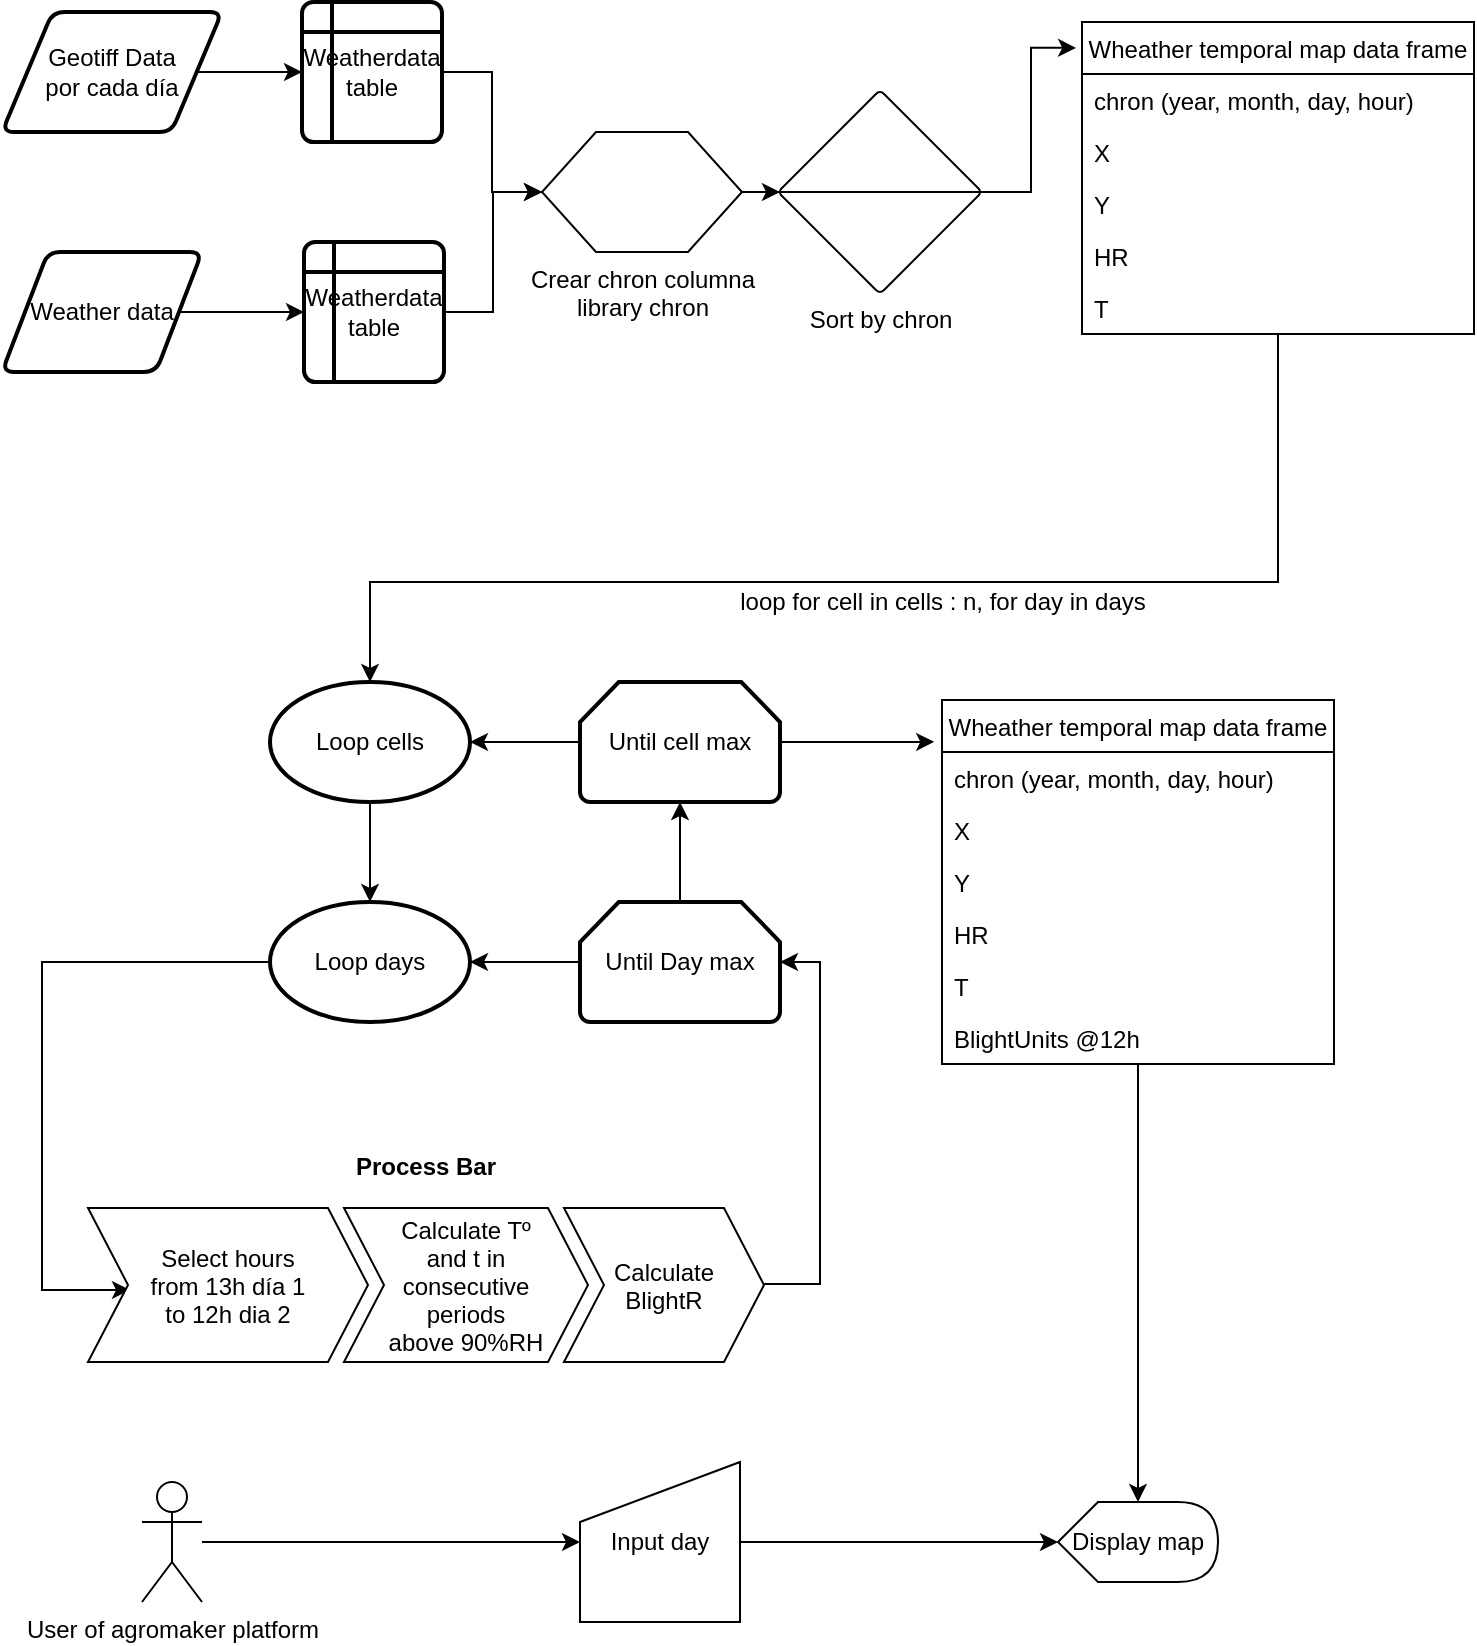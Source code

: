 <mxfile version="12.9.6" type="github">
  <diagram id="Jp8tda-DwW-DgcWddvx5" name="Page-1">
    <mxGraphModel dx="1115" dy="773" grid="1" gridSize="10" guides="1" tooltips="1" connect="1" arrows="1" fold="1" page="1" pageScale="1" pageWidth="827" pageHeight="1169" math="0" shadow="0">
      <root>
        <mxCell id="0" />
        <mxCell id="1" parent="0" />
        <mxCell id="RNud2RT-OnFLoZX_OF3f-1" value="Weather data" style="shape=parallelogram;html=1;strokeWidth=2;perimeter=parallelogramPerimeter;whiteSpace=wrap;rounded=1;arcSize=12;size=0.23;" parent="1" vertex="1">
          <mxGeometry x="50" y="155" width="100" height="60" as="geometry" />
        </mxCell>
        <mxCell id="RNud2RT-OnFLoZX_OF3f-11" style="edgeStyle=orthogonalEdgeStyle;rounded=0;orthogonalLoop=1;jettySize=auto;html=1;" parent="1" source="RNud2RT-OnFLoZX_OF3f-2" target="RNud2RT-OnFLoZX_OF3f-7" edge="1">
          <mxGeometry relative="1" as="geometry" />
        </mxCell>
        <mxCell id="RNud2RT-OnFLoZX_OF3f-2" value="Weatherdata table" style="shape=internalStorage;whiteSpace=wrap;html=1;dx=15;dy=15;rounded=1;arcSize=8;strokeWidth=2;" parent="1" vertex="1">
          <mxGeometry x="201" y="150" width="70" height="70" as="geometry" />
        </mxCell>
        <mxCell id="RNud2RT-OnFLoZX_OF3f-3" value="" style="endArrow=classic;html=1;entryX=0;entryY=0.5;entryDx=0;entryDy=0;" parent="1" source="RNud2RT-OnFLoZX_OF3f-1" target="RNud2RT-OnFLoZX_OF3f-2" edge="1">
          <mxGeometry width="50" height="50" relative="1" as="geometry">
            <mxPoint x="360" y="495" as="sourcePoint" />
            <mxPoint x="410" y="445" as="targetPoint" />
          </mxGeometry>
        </mxCell>
        <mxCell id="RNud2RT-OnFLoZX_OF3f-27" style="edgeStyle=orthogonalEdgeStyle;rounded=0;orthogonalLoop=1;jettySize=auto;html=1;entryX=0.5;entryY=0;entryDx=0;entryDy=0;entryPerimeter=0;exitX=0.5;exitY=1;exitDx=0;exitDy=0;" parent="1" source="RNud2RT-OnFLoZX_OF3f-34" target="RNud2RT-OnFLoZX_OF3f-17" edge="1">
          <mxGeometry relative="1" as="geometry">
            <mxPoint x="717" y="253" as="sourcePoint" />
            <Array as="points">
              <mxPoint x="688" y="263" />
              <mxPoint x="688" y="320" />
              <mxPoint x="234" y="320" />
            </Array>
          </mxGeometry>
        </mxCell>
        <mxCell id="RNud2RT-OnFLoZX_OF3f-12" style="edgeStyle=orthogonalEdgeStyle;rounded=0;orthogonalLoop=1;jettySize=auto;html=1;entryX=0;entryY=0.5;entryDx=0;entryDy=0;entryPerimeter=0;" parent="1" source="RNud2RT-OnFLoZX_OF3f-7" target="RNud2RT-OnFLoZX_OF3f-10" edge="1">
          <mxGeometry relative="1" as="geometry" />
        </mxCell>
        <mxCell id="RNud2RT-OnFLoZX_OF3f-7" value="Crear chron columna &lt;br&gt;library chron" style="verticalLabelPosition=bottom;verticalAlign=top;html=1;shape=hexagon;perimeter=hexagonPerimeter2;arcSize=6;size=0.27;" parent="1" vertex="1">
          <mxGeometry x="320" y="95" width="100" height="60" as="geometry" />
        </mxCell>
        <mxCell id="RNud2RT-OnFLoZX_OF3f-15" style="edgeStyle=orthogonalEdgeStyle;rounded=0;orthogonalLoop=1;jettySize=auto;html=1;exitX=1;exitY=0.5;exitDx=0;exitDy=0;exitPerimeter=0;entryX=-0.015;entryY=0.083;entryDx=0;entryDy=0;entryPerimeter=0;" parent="1" source="RNud2RT-OnFLoZX_OF3f-10" target="RNud2RT-OnFLoZX_OF3f-34" edge="1">
          <mxGeometry relative="1" as="geometry">
            <mxPoint x="631.5" y="250" as="targetPoint" />
          </mxGeometry>
        </mxCell>
        <mxCell id="RNud2RT-OnFLoZX_OF3f-10" value="Sort by chron" style="verticalLabelPosition=bottom;verticalAlign=top;html=1;shape=mxgraph.flowchart.sort;" parent="1" vertex="1">
          <mxGeometry x="439" y="75" width="100" height="100" as="geometry" />
        </mxCell>
        <mxCell id="RNud2RT-OnFLoZX_OF3f-54" style="edgeStyle=orthogonalEdgeStyle;rounded=0;orthogonalLoop=1;jettySize=auto;html=1;entryX=1;entryY=0.5;entryDx=0;entryDy=0;entryPerimeter=0;" parent="1" source="RNud2RT-OnFLoZX_OF3f-16" target="RNud2RT-OnFLoZX_OF3f-17" edge="1">
          <mxGeometry relative="1" as="geometry" />
        </mxCell>
        <mxCell id="RNud2RT-OnFLoZX_OF3f-63" style="edgeStyle=orthogonalEdgeStyle;rounded=0;orthogonalLoop=1;jettySize=auto;html=1;exitX=1;exitY=0.5;exitDx=0;exitDy=0;exitPerimeter=0;entryX=-0.02;entryY=0.115;entryDx=0;entryDy=0;entryPerimeter=0;" parent="1" source="RNud2RT-OnFLoZX_OF3f-16" target="RNud2RT-OnFLoZX_OF3f-56" edge="1">
          <mxGeometry relative="1" as="geometry">
            <mxPoint x="520" y="400" as="targetPoint" />
          </mxGeometry>
        </mxCell>
        <mxCell id="RNud2RT-OnFLoZX_OF3f-16" value="Until cell max" style="strokeWidth=2;html=1;shape=mxgraph.flowchart.loop_limit;whiteSpace=wrap;" parent="1" vertex="1">
          <mxGeometry x="339" y="370" width="100" height="60" as="geometry" />
        </mxCell>
        <mxCell id="RNud2RT-OnFLoZX_OF3f-45" style="edgeStyle=orthogonalEdgeStyle;rounded=0;orthogonalLoop=1;jettySize=auto;html=1;exitX=0.5;exitY=1;exitDx=0;exitDy=0;exitPerimeter=0;entryX=0.5;entryY=0;entryDx=0;entryDy=0;entryPerimeter=0;" parent="1" source="RNud2RT-OnFLoZX_OF3f-17" target="RNud2RT-OnFLoZX_OF3f-44" edge="1">
          <mxGeometry relative="1" as="geometry" />
        </mxCell>
        <mxCell id="RNud2RT-OnFLoZX_OF3f-17" value="Loop cells" style="strokeWidth=2;html=1;shape=mxgraph.flowchart.start_1;whiteSpace=wrap;" parent="1" vertex="1">
          <mxGeometry x="184" y="370" width="100" height="60" as="geometry" />
        </mxCell>
        <mxCell id="RNud2RT-OnFLoZX_OF3f-28" value="loop for cell in cells : n, for day in days" style="text;html=1;align=center;verticalAlign=middle;resizable=0;points=[];autosize=1;" parent="1" vertex="1">
          <mxGeometry x="410" y="320" width="220" height="20" as="geometry" />
        </mxCell>
        <mxCell id="RNud2RT-OnFLoZX_OF3f-30" value="Geotiff Data &lt;br&gt;por cada día" style="shape=parallelogram;html=1;strokeWidth=2;perimeter=parallelogramPerimeter;whiteSpace=wrap;rounded=1;arcSize=12;size=0.23;" parent="1" vertex="1">
          <mxGeometry x="50" y="35" width="110" height="60" as="geometry" />
        </mxCell>
        <mxCell id="RNud2RT-OnFLoZX_OF3f-42" style="edgeStyle=orthogonalEdgeStyle;rounded=0;orthogonalLoop=1;jettySize=auto;html=1;exitX=1;exitY=0.5;exitDx=0;exitDy=0;entryX=0;entryY=0.5;entryDx=0;entryDy=0;" parent="1" source="RNud2RT-OnFLoZX_OF3f-40" target="RNud2RT-OnFLoZX_OF3f-7" edge="1">
          <mxGeometry relative="1" as="geometry" />
        </mxCell>
        <mxCell id="RNud2RT-OnFLoZX_OF3f-40" value="Weatherdata table" style="shape=internalStorage;whiteSpace=wrap;html=1;dx=15;dy=15;rounded=1;arcSize=8;strokeWidth=2;" parent="1" vertex="1">
          <mxGeometry x="200" y="30" width="70" height="70" as="geometry" />
        </mxCell>
        <mxCell id="RNud2RT-OnFLoZX_OF3f-41" value="" style="edgeStyle=orthogonalEdgeStyle;rounded=0;orthogonalLoop=1;jettySize=auto;html=1;entryX=0;entryY=0.5;entryDx=0;entryDy=0;" parent="1" source="RNud2RT-OnFLoZX_OF3f-30" target="RNud2RT-OnFLoZX_OF3f-40" edge="1">
          <mxGeometry relative="1" as="geometry">
            <mxPoint x="147.35" y="65" as="sourcePoint" />
            <mxPoint x="560" y="-20.96" as="targetPoint" />
          </mxGeometry>
        </mxCell>
        <mxCell id="RNud2RT-OnFLoZX_OF3f-52" style="edgeStyle=orthogonalEdgeStyle;rounded=0;orthogonalLoop=1;jettySize=auto;html=1;exitX=0;exitY=0.5;exitDx=0;exitDy=0;exitPerimeter=0;entryX=1;entryY=0.5;entryDx=0;entryDy=0;entryPerimeter=0;" parent="1" source="RNud2RT-OnFLoZX_OF3f-43" target="RNud2RT-OnFLoZX_OF3f-44" edge="1">
          <mxGeometry relative="1" as="geometry" />
        </mxCell>
        <mxCell id="RNud2RT-OnFLoZX_OF3f-43" value="Until Day max" style="strokeWidth=2;html=1;shape=mxgraph.flowchart.loop_limit;whiteSpace=wrap;" parent="1" vertex="1">
          <mxGeometry x="339" y="480" width="100" height="60" as="geometry" />
        </mxCell>
        <mxCell id="RNud2RT-OnFLoZX_OF3f-50" style="edgeStyle=orthogonalEdgeStyle;rounded=0;orthogonalLoop=1;jettySize=auto;html=1;exitX=0;exitY=0.5;exitDx=0;exitDy=0;exitPerimeter=0;entryX=0.15;entryY=0.532;entryDx=0;entryDy=0;entryPerimeter=0;" parent="1" source="RNud2RT-OnFLoZX_OF3f-44" target="RNud2RT-OnFLoZX_OF3f-47" edge="1">
          <mxGeometry relative="1" as="geometry">
            <Array as="points">
              <mxPoint x="70" y="510" />
              <mxPoint x="70" y="674" />
            </Array>
          </mxGeometry>
        </mxCell>
        <mxCell id="RNud2RT-OnFLoZX_OF3f-53" style="edgeStyle=orthogonalEdgeStyle;rounded=0;orthogonalLoop=1;jettySize=auto;html=1;exitX=0.5;exitY=0;exitDx=0;exitDy=0;exitPerimeter=0;entryX=0.5;entryY=1;entryDx=0;entryDy=0;entryPerimeter=0;" parent="1" source="RNud2RT-OnFLoZX_OF3f-43" target="RNud2RT-OnFLoZX_OF3f-16" edge="1">
          <mxGeometry relative="1" as="geometry" />
        </mxCell>
        <mxCell id="RNud2RT-OnFLoZX_OF3f-44" value="Loop days" style="strokeWidth=2;html=1;shape=mxgraph.flowchart.start_1;whiteSpace=wrap;" parent="1" vertex="1">
          <mxGeometry x="184" y="480" width="100" height="60" as="geometry" />
        </mxCell>
        <mxCell id="RNud2RT-OnFLoZX_OF3f-51" style="edgeStyle=orthogonalEdgeStyle;rounded=0;orthogonalLoop=1;jettySize=auto;html=1;entryX=1;entryY=0.5;entryDx=0;entryDy=0;entryPerimeter=0;exitX=0.99;exitY=0.494;exitDx=0;exitDy=0;exitPerimeter=0;" parent="1" source="RNud2RT-OnFLoZX_OF3f-49" target="RNud2RT-OnFLoZX_OF3f-43" edge="1">
          <mxGeometry relative="1" as="geometry" />
        </mxCell>
        <mxCell id="RNud2RT-OnFLoZX_OF3f-72" style="edgeStyle=orthogonalEdgeStyle;rounded=0;orthogonalLoop=1;jettySize=auto;html=1;" parent="1" source="RNud2RT-OnFLoZX_OF3f-56" target="RNud2RT-OnFLoZX_OF3f-64" edge="1">
          <mxGeometry relative="1" as="geometry" />
        </mxCell>
        <mxCell id="RNud2RT-OnFLoZX_OF3f-64" value="Display map" style="shape=display;whiteSpace=wrap;html=1;" parent="1" vertex="1">
          <mxGeometry x="578" y="780" width="80" height="40" as="geometry" />
        </mxCell>
        <mxCell id="RNud2RT-OnFLoZX_OF3f-71" style="edgeStyle=orthogonalEdgeStyle;rounded=0;orthogonalLoop=1;jettySize=auto;html=1;" parent="1" source="RNud2RT-OnFLoZX_OF3f-65" target="RNud2RT-OnFLoZX_OF3f-64" edge="1">
          <mxGeometry relative="1" as="geometry" />
        </mxCell>
        <mxCell id="RNud2RT-OnFLoZX_OF3f-65" value="Input day" style="shape=manualInput;whiteSpace=wrap;html=1;" parent="1" vertex="1">
          <mxGeometry x="339" y="760" width="80" height="80" as="geometry" />
        </mxCell>
        <mxCell id="RNud2RT-OnFLoZX_OF3f-70" style="edgeStyle=orthogonalEdgeStyle;rounded=0;orthogonalLoop=1;jettySize=auto;html=1;" parent="1" source="RNud2RT-OnFLoZX_OF3f-66" target="RNud2RT-OnFLoZX_OF3f-65" edge="1">
          <mxGeometry relative="1" as="geometry" />
        </mxCell>
        <mxCell id="RNud2RT-OnFLoZX_OF3f-66" value="User of agromaker platform" style="shape=umlActor;verticalLabelPosition=bottom;labelBackgroundColor=#ffffff;verticalAlign=top;html=1;outlineConnect=0;" parent="1" vertex="1">
          <mxGeometry x="120" y="770" width="30" height="60" as="geometry" />
        </mxCell>
        <mxCell id="RNud2RT-OnFLoZX_OF3f-46" value="Process Bar" style="swimlane;childLayout=stackLayout;horizontal=1;fillColor=none;horizontalStack=1;resizeParent=1;resizeParentMax=0;resizeLast=0;collapsible=0;strokeColor=none;stackBorder=10;stackSpacing=-12;resizable=1;align=center;points=[];fontColor=#000000;" parent="1" vertex="1">
          <mxGeometry x="83" y="600" width="358" height="120" as="geometry" />
        </mxCell>
        <mxCell id="RNud2RT-OnFLoZX_OF3f-47" value="Select hours&#xa;from 13h día 1 &#xa;to 12h dia 2" style="shape=step;perimeter=stepPerimeter;fixedSize=1;points=[];spacing=0;" parent="RNud2RT-OnFLoZX_OF3f-46" vertex="1">
          <mxGeometry x="10" y="33" width="140" height="77" as="geometry" />
        </mxCell>
        <mxCell id="RNud2RT-OnFLoZX_OF3f-48" value="Calculate Tº &#xa;and t in&#xa;consecutive &#xa;periods &#xa;above 90%RH" style="shape=step;perimeter=stepPerimeter;fixedSize=1;points=[];" parent="RNud2RT-OnFLoZX_OF3f-46" vertex="1">
          <mxGeometry x="138" y="33" width="122" height="77" as="geometry" />
        </mxCell>
        <mxCell id="RNud2RT-OnFLoZX_OF3f-49" value="Calculate &#xa;BlightR" style="shape=step;perimeter=stepPerimeter;fixedSize=1;points=[];" parent="RNud2RT-OnFLoZX_OF3f-46" vertex="1">
          <mxGeometry x="248" y="33" width="100" height="77" as="geometry" />
        </mxCell>
        <mxCell id="RNud2RT-OnFLoZX_OF3f-56" value="Wheather temporal map data frame" style="swimlane;fontStyle=0;childLayout=stackLayout;horizontal=1;startSize=26;fillColor=none;horizontalStack=0;resizeParent=1;resizeParentMax=0;resizeLast=0;collapsible=1;marginBottom=0;" parent="1" vertex="1">
          <mxGeometry x="520" y="379" width="196" height="182" as="geometry" />
        </mxCell>
        <mxCell id="RNud2RT-OnFLoZX_OF3f-57" value="chron (year, month, day, hour)" style="text;strokeColor=none;fillColor=none;align=left;verticalAlign=top;spacingLeft=4;spacingRight=4;overflow=hidden;rotatable=0;points=[[0,0.5],[1,0.5]];portConstraint=eastwest;" parent="RNud2RT-OnFLoZX_OF3f-56" vertex="1">
          <mxGeometry y="26" width="196" height="26" as="geometry" />
        </mxCell>
        <mxCell id="RNud2RT-OnFLoZX_OF3f-58" value="X" style="text;strokeColor=none;fillColor=none;align=left;verticalAlign=top;spacingLeft=4;spacingRight=4;overflow=hidden;rotatable=0;points=[[0,0.5],[1,0.5]];portConstraint=eastwest;" parent="RNud2RT-OnFLoZX_OF3f-56" vertex="1">
          <mxGeometry y="52" width="196" height="26" as="geometry" />
        </mxCell>
        <mxCell id="RNud2RT-OnFLoZX_OF3f-59" value="Y" style="text;strokeColor=none;fillColor=none;align=left;verticalAlign=top;spacingLeft=4;spacingRight=4;overflow=hidden;rotatable=0;points=[[0,0.5],[1,0.5]];portConstraint=eastwest;" parent="RNud2RT-OnFLoZX_OF3f-56" vertex="1">
          <mxGeometry y="78" width="196" height="26" as="geometry" />
        </mxCell>
        <mxCell id="RNud2RT-OnFLoZX_OF3f-60" value="HR" style="text;strokeColor=none;fillColor=none;align=left;verticalAlign=top;spacingLeft=4;spacingRight=4;overflow=hidden;rotatable=0;points=[[0,0.5],[1,0.5]];portConstraint=eastwest;" parent="RNud2RT-OnFLoZX_OF3f-56" vertex="1">
          <mxGeometry y="104" width="196" height="26" as="geometry" />
        </mxCell>
        <mxCell id="RNud2RT-OnFLoZX_OF3f-61" value="T" style="text;strokeColor=none;fillColor=none;align=left;verticalAlign=top;spacingLeft=4;spacingRight=4;overflow=hidden;rotatable=0;points=[[0,0.5],[1,0.5]];portConstraint=eastwest;" parent="RNud2RT-OnFLoZX_OF3f-56" vertex="1">
          <mxGeometry y="130" width="196" height="26" as="geometry" />
        </mxCell>
        <mxCell id="RNud2RT-OnFLoZX_OF3f-62" value="BlightUnits @12h" style="text;strokeColor=none;fillColor=none;align=left;verticalAlign=top;spacingLeft=4;spacingRight=4;overflow=hidden;rotatable=0;points=[[0,0.5],[1,0.5]];portConstraint=eastwest;" parent="RNud2RT-OnFLoZX_OF3f-56" vertex="1">
          <mxGeometry y="156" width="196" height="26" as="geometry" />
        </mxCell>
        <mxCell id="RNud2RT-OnFLoZX_OF3f-34" value="Wheather temporal map data frame" style="swimlane;fontStyle=0;childLayout=stackLayout;horizontal=1;startSize=26;fillColor=none;horizontalStack=0;resizeParent=1;resizeParentMax=0;resizeLast=0;collapsible=1;marginBottom=0;" parent="1" vertex="1">
          <mxGeometry x="590" y="40" width="196" height="156" as="geometry" />
        </mxCell>
        <mxCell id="RNud2RT-OnFLoZX_OF3f-35" value="chron (year, month, day, hour)" style="text;strokeColor=none;fillColor=none;align=left;verticalAlign=top;spacingLeft=4;spacingRight=4;overflow=hidden;rotatable=0;points=[[0,0.5],[1,0.5]];portConstraint=eastwest;" parent="RNud2RT-OnFLoZX_OF3f-34" vertex="1">
          <mxGeometry y="26" width="196" height="26" as="geometry" />
        </mxCell>
        <mxCell id="RNud2RT-OnFLoZX_OF3f-36" value="X" style="text;strokeColor=none;fillColor=none;align=left;verticalAlign=top;spacingLeft=4;spacingRight=4;overflow=hidden;rotatable=0;points=[[0,0.5],[1,0.5]];portConstraint=eastwest;" parent="RNud2RT-OnFLoZX_OF3f-34" vertex="1">
          <mxGeometry y="52" width="196" height="26" as="geometry" />
        </mxCell>
        <mxCell id="RNud2RT-OnFLoZX_OF3f-37" value="Y" style="text;strokeColor=none;fillColor=none;align=left;verticalAlign=top;spacingLeft=4;spacingRight=4;overflow=hidden;rotatable=0;points=[[0,0.5],[1,0.5]];portConstraint=eastwest;" parent="RNud2RT-OnFLoZX_OF3f-34" vertex="1">
          <mxGeometry y="78" width="196" height="26" as="geometry" />
        </mxCell>
        <mxCell id="RNud2RT-OnFLoZX_OF3f-38" value="HR" style="text;strokeColor=none;fillColor=none;align=left;verticalAlign=top;spacingLeft=4;spacingRight=4;overflow=hidden;rotatable=0;points=[[0,0.5],[1,0.5]];portConstraint=eastwest;" parent="RNud2RT-OnFLoZX_OF3f-34" vertex="1">
          <mxGeometry y="104" width="196" height="26" as="geometry" />
        </mxCell>
        <mxCell id="RNud2RT-OnFLoZX_OF3f-39" value="T" style="text;strokeColor=none;fillColor=none;align=left;verticalAlign=top;spacingLeft=4;spacingRight=4;overflow=hidden;rotatable=0;points=[[0,0.5],[1,0.5]];portConstraint=eastwest;" parent="RNud2RT-OnFLoZX_OF3f-34" vertex="1">
          <mxGeometry y="130" width="196" height="26" as="geometry" />
        </mxCell>
      </root>
    </mxGraphModel>
  </diagram>
</mxfile>
